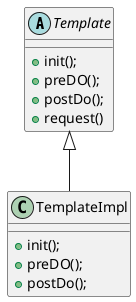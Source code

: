 @startuml



Template <|-- TemplateImpl

abstract class Template{
    +init();
    +preDO();
    +postDo();
    +request()
}

class TemplateImpl {
    +init();
    +preDO();
    +postDo();

}


@enduml